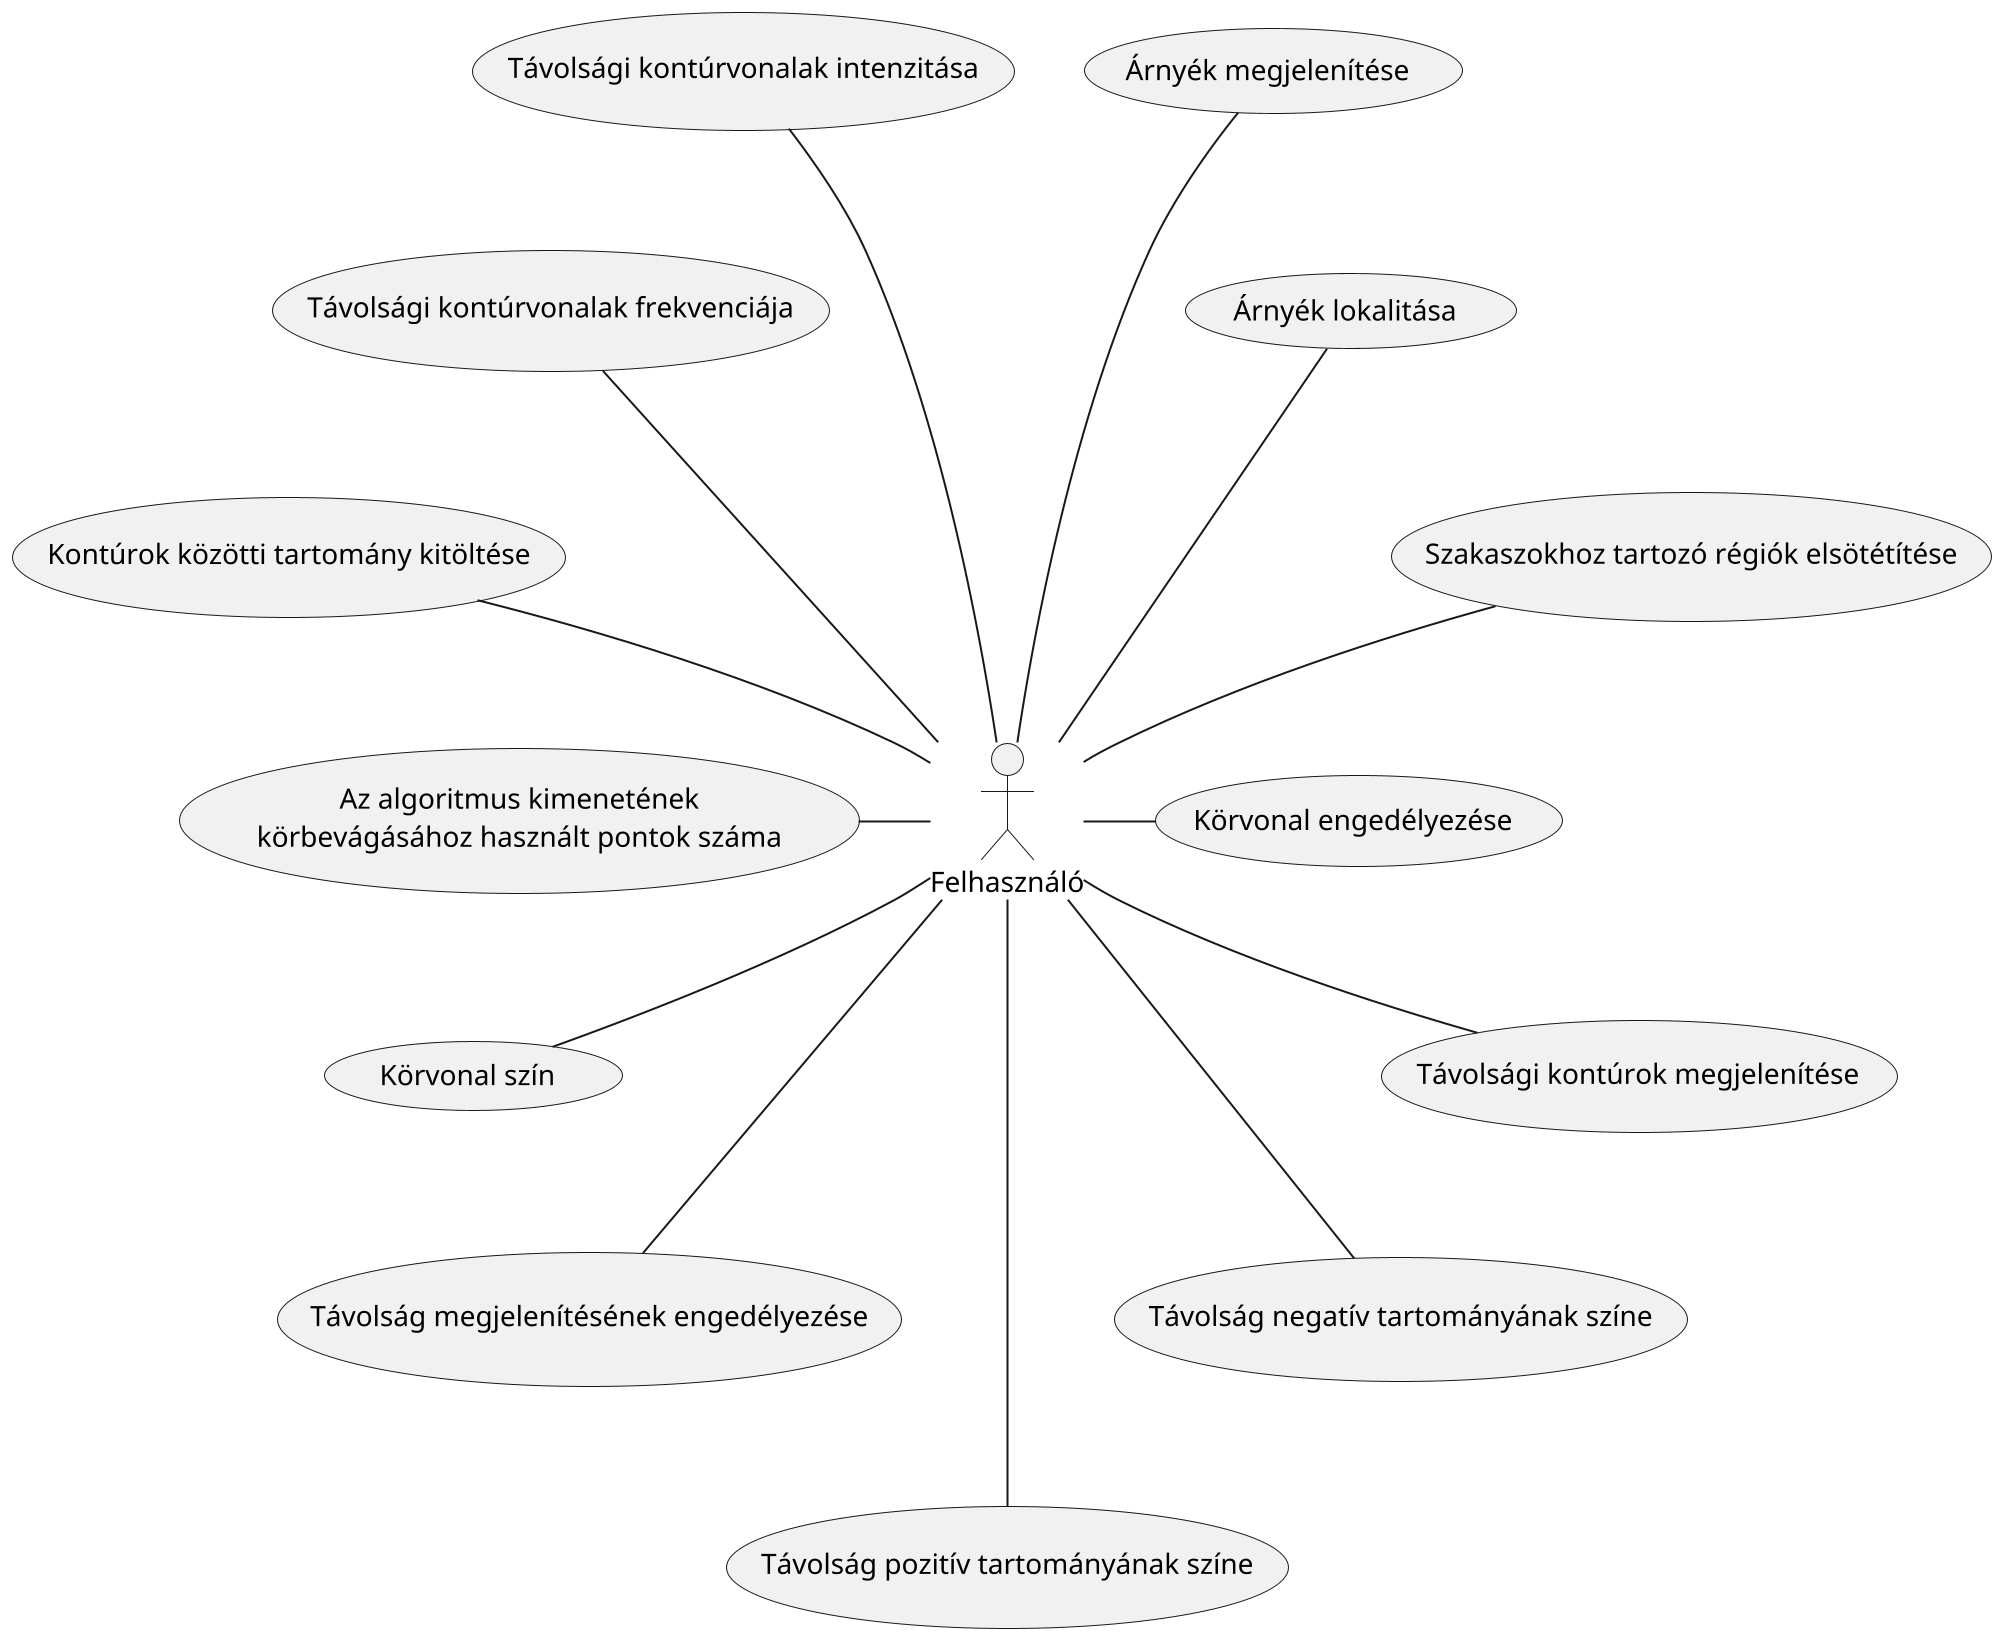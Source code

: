 @startuml
scale 2
:Felhasználó: as user

(Körvonal engedélyezése) as outline_enable
(Körvonal szín) as outline_color
(Távolság megjelenítésének engedélyezése) as display_distance
(Távolság pozitív tartományának színe) as positive_color
(Távolság negatív tartományának színe) as negative_color
(Távolsági kontúrok megjelenítése) as display_contours
(Kontúrok közötti tartomány kitöltése) as fill_between_contours
(Távolsági kontúrvonalak frekvenciája) as contour_frequency
(Távolsági kontúrvonalak intenzitása) as contour_intensity
(Árnyék megjelenítése) as display_shadows
(Árnyék lokalitása) as shadow_locality
(Szakaszokhoz tartozó régiók elsötétítése) as darken_segment_regions
(Az algoritmus kimenetének\nkörbevágásához használt pontok száma) as points_used


user - outline_enable
user -- outline_color
user --- display_distance
user ---- positive_color
user --- negative_color
user -- display_contours
fill_between_contours -- user
contour_frequency --- user
contour_intensity ---- user
display_shadows ---- user
shadow_locality --- user
darken_segment_regions -- user
points_used - user

@enduml
